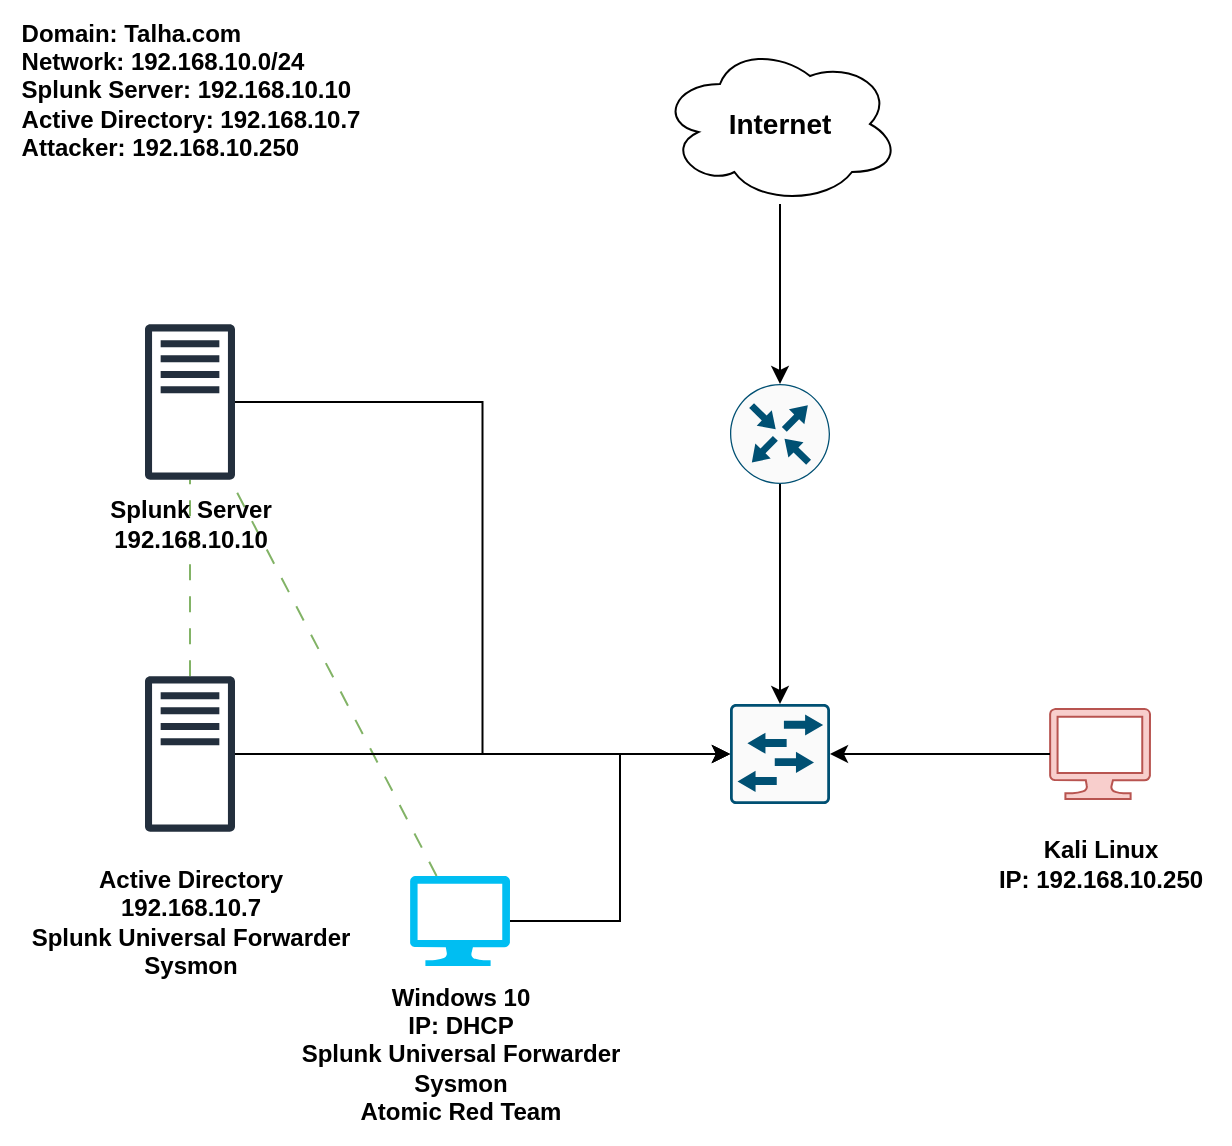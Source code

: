 <mxfile version="28.1.1">
  <diagram name="Page-1" id="SnqhIsRG0zqyrfoJ3xq2">
    <mxGraphModel dx="1123" dy="596" grid="1" gridSize="10" guides="1" tooltips="1" connect="1" arrows="1" fold="1" page="1" pageScale="1" pageWidth="850" pageHeight="1100" math="0" shadow="0">
      <root>
        <mxCell id="0" />
        <mxCell id="1" parent="0" />
        <mxCell id="RNnHc35-KHPNboXYd_CL-30" style="edgeStyle=orthogonalEdgeStyle;rounded=0;orthogonalLoop=1;jettySize=auto;html=1;dashed=1;dashPattern=8 8;fillColor=#d5e8d4;strokeColor=#82b366;endArrow=none;endFill=0;" edge="1" parent="1" source="RNnHc35-KHPNboXYd_CL-1" target="RNnHc35-KHPNboXYd_CL-2">
          <mxGeometry relative="1" as="geometry" />
        </mxCell>
        <mxCell id="RNnHc35-KHPNboXYd_CL-1" value="" style="sketch=0;outlineConnect=0;fontColor=#232F3E;gradientColor=none;fillColor=#232F3D;strokeColor=none;dashed=0;verticalLabelPosition=bottom;verticalAlign=top;align=center;html=1;fontSize=12;fontStyle=0;aspect=fixed;pointerEvents=1;shape=mxgraph.aws4.traditional_server;" vertex="1" parent="1">
          <mxGeometry x="107.5" y="376" width="45" height="78" as="geometry" />
        </mxCell>
        <mxCell id="RNnHc35-KHPNboXYd_CL-2" value="" style="sketch=0;outlineConnect=0;fontColor=#232F3E;gradientColor=none;fillColor=#232F3D;strokeColor=none;dashed=0;verticalLabelPosition=bottom;verticalAlign=top;align=center;html=1;fontSize=12;fontStyle=0;aspect=fixed;pointerEvents=1;shape=mxgraph.aws4.traditional_server;" vertex="1" parent="1">
          <mxGeometry x="107.5" y="200" width="45" height="78" as="geometry" />
        </mxCell>
        <mxCell id="RNnHc35-KHPNboXYd_CL-29" style="rounded=0;orthogonalLoop=1;jettySize=auto;html=1;dashed=1;dashPattern=8 8;endArrow=none;endFill=0;fillColor=#d5e8d4;strokeColor=#82b366;" edge="1" parent="1" source="RNnHc35-KHPNboXYd_CL-3" target="RNnHc35-KHPNboXYd_CL-2">
          <mxGeometry relative="1" as="geometry" />
        </mxCell>
        <mxCell id="RNnHc35-KHPNboXYd_CL-3" value="" style="verticalLabelPosition=bottom;html=1;verticalAlign=top;align=center;strokeColor=none;fillColor=#00BEF2;shape=mxgraph.azure.computer;pointerEvents=1;" vertex="1" parent="1">
          <mxGeometry x="240" y="476" width="50" height="45" as="geometry" />
        </mxCell>
        <mxCell id="RNnHc35-KHPNboXYd_CL-4" value="" style="verticalLabelPosition=bottom;html=1;verticalAlign=top;align=center;strokeColor=#b85450;fillColor=#f8cecc;shape=mxgraph.azure.computer;pointerEvents=1;" vertex="1" parent="1">
          <mxGeometry x="560" y="392.5" width="50" height="45" as="geometry" />
        </mxCell>
        <mxCell id="RNnHc35-KHPNboXYd_CL-5" value="" style="sketch=0;points=[[0.5,0,0],[1,0.5,0],[0.5,1,0],[0,0.5,0],[0.145,0.145,0],[0.856,0.145,0],[0.855,0.856,0],[0.145,0.855,0]];verticalLabelPosition=bottom;html=1;verticalAlign=top;aspect=fixed;align=center;pointerEvents=1;shape=mxgraph.cisco19.rect;prIcon=router;fillColor=#FAFAFA;strokeColor=#005073;" vertex="1" parent="1">
          <mxGeometry x="400" y="230" width="50" height="50" as="geometry" />
        </mxCell>
        <mxCell id="RNnHc35-KHPNboXYd_CL-6" value="" style="sketch=0;points=[[0.015,0.015,0],[0.985,0.015,0],[0.985,0.985,0],[0.015,0.985,0],[0.25,0,0],[0.5,0,0],[0.75,0,0],[1,0.25,0],[1,0.5,0],[1,0.75,0],[0.75,1,0],[0.5,1,0],[0.25,1,0],[0,0.75,0],[0,0.5,0],[0,0.25,0]];verticalLabelPosition=bottom;html=1;verticalAlign=top;aspect=fixed;align=center;pointerEvents=1;shape=mxgraph.cisco19.rect;prIcon=l2_switch;fillColor=#FAFAFA;strokeColor=#005073;" vertex="1" parent="1">
          <mxGeometry x="400" y="390" width="50" height="50" as="geometry" />
        </mxCell>
        <mxCell id="RNnHc35-KHPNboXYd_CL-7" value="&lt;font style=&quot;font-size: 14px;&quot;&gt;&lt;b&gt;Internet&lt;/b&gt;&lt;/font&gt;" style="ellipse;shape=cloud;whiteSpace=wrap;html=1;" vertex="1" parent="1">
          <mxGeometry x="365" y="60" width="120" height="80" as="geometry" />
        </mxCell>
        <mxCell id="RNnHc35-KHPNboXYd_CL-8" style="edgeStyle=orthogonalEdgeStyle;rounded=0;orthogonalLoop=1;jettySize=auto;html=1;entryX=0;entryY=0.5;entryDx=0;entryDy=0;entryPerimeter=0;" edge="1" parent="1" source="RNnHc35-KHPNboXYd_CL-3" target="RNnHc35-KHPNboXYd_CL-6">
          <mxGeometry relative="1" as="geometry" />
        </mxCell>
        <mxCell id="RNnHc35-KHPNboXYd_CL-9" style="edgeStyle=orthogonalEdgeStyle;rounded=0;orthogonalLoop=1;jettySize=auto;html=1;entryX=1;entryY=0.5;entryDx=0;entryDy=0;entryPerimeter=0;" edge="1" parent="1" source="RNnHc35-KHPNboXYd_CL-4" target="RNnHc35-KHPNboXYd_CL-6">
          <mxGeometry relative="1" as="geometry" />
        </mxCell>
        <mxCell id="RNnHc35-KHPNboXYd_CL-18" style="edgeStyle=orthogonalEdgeStyle;rounded=0;orthogonalLoop=1;jettySize=auto;html=1;entryX=0;entryY=0.5;entryDx=0;entryDy=0;entryPerimeter=0;" edge="1" parent="1" source="RNnHc35-KHPNboXYd_CL-2" target="RNnHc35-KHPNboXYd_CL-6">
          <mxGeometry relative="1" as="geometry" />
        </mxCell>
        <mxCell id="RNnHc35-KHPNboXYd_CL-19" style="edgeStyle=orthogonalEdgeStyle;rounded=0;orthogonalLoop=1;jettySize=auto;html=1;entryX=0;entryY=0.5;entryDx=0;entryDy=0;entryPerimeter=0;" edge="1" parent="1" source="RNnHc35-KHPNboXYd_CL-1" target="RNnHc35-KHPNboXYd_CL-6">
          <mxGeometry relative="1" as="geometry" />
        </mxCell>
        <mxCell id="RNnHc35-KHPNboXYd_CL-20" style="edgeStyle=orthogonalEdgeStyle;rounded=0;orthogonalLoop=1;jettySize=auto;html=1;entryX=0.5;entryY=0;entryDx=0;entryDy=0;entryPerimeter=0;" edge="1" parent="1" source="RNnHc35-KHPNboXYd_CL-5" target="RNnHc35-KHPNboXYd_CL-6">
          <mxGeometry relative="1" as="geometry" />
        </mxCell>
        <mxCell id="RNnHc35-KHPNboXYd_CL-21" style="edgeStyle=orthogonalEdgeStyle;rounded=0;orthogonalLoop=1;jettySize=auto;html=1;entryX=0.5;entryY=0;entryDx=0;entryDy=0;entryPerimeter=0;" edge="1" parent="1" source="RNnHc35-KHPNboXYd_CL-7" target="RNnHc35-KHPNboXYd_CL-5">
          <mxGeometry relative="1" as="geometry" />
        </mxCell>
        <mxCell id="RNnHc35-KHPNboXYd_CL-22" value="&lt;div style=&quot;text-align: justify;&quot;&gt;&lt;b style=&quot;background-color: transparent; color: light-dark(rgb(0, 0, 0), rgb(255, 255, 255));&quot;&gt;Domain: Talha.com&lt;/b&gt;&lt;/div&gt;&lt;div style=&quot;text-align: justify;&quot;&gt;&lt;b&gt;Network: 192.168.10.0/24&lt;/b&gt;&lt;/div&gt;&lt;div style=&quot;text-align: justify;&quot;&gt;&lt;b&gt;Splunk Server: 192.168.10.10&lt;/b&gt;&lt;/div&gt;&lt;div style=&quot;text-align: justify;&quot;&gt;&lt;b&gt;Active Directory: 192.168.10.7&lt;/b&gt;&lt;/div&gt;&lt;div style=&quot;text-align: justify;&quot;&gt;&lt;b&gt;Attacker: 192.168.10.250&lt;/b&gt;&lt;/div&gt;" style="text;html=1;align=center;verticalAlign=middle;resizable=0;points=[];autosize=1;strokeColor=none;fillColor=none;" vertex="1" parent="1">
          <mxGeometry x="35" y="38" width="190" height="90" as="geometry" />
        </mxCell>
        <mxCell id="RNnHc35-KHPNboXYd_CL-23" value="&lt;b&gt;Splunk Server&lt;/b&gt;&lt;div&gt;&lt;b&gt;192.168.10.10&lt;/b&gt;&lt;/div&gt;" style="text;html=1;align=center;verticalAlign=middle;resizable=0;points=[];autosize=1;strokeColor=none;fillColor=none;" vertex="1" parent="1">
          <mxGeometry x="80" y="280" width="100" height="40" as="geometry" />
        </mxCell>
        <mxCell id="RNnHc35-KHPNboXYd_CL-24" value="&lt;b&gt;Active Directory&lt;/b&gt;&lt;div&gt;&lt;b&gt;192.168.10.7&lt;/b&gt;&lt;/div&gt;&lt;div&gt;&lt;b&gt;Splunk Universal Forwarder&lt;/b&gt;&lt;/div&gt;&lt;div&gt;&lt;b&gt;Sysmon&lt;/b&gt;&lt;/div&gt;" style="text;html=1;align=center;verticalAlign=middle;resizable=0;points=[];autosize=1;strokeColor=none;fillColor=none;" vertex="1" parent="1">
          <mxGeometry x="40" y="463.5" width="180" height="70" as="geometry" />
        </mxCell>
        <mxCell id="RNnHc35-KHPNboXYd_CL-25" value="&lt;b&gt;Windows 10&lt;/b&gt;&lt;div&gt;&lt;b&gt;IP: DHCP&lt;/b&gt;&lt;/div&gt;&lt;div&gt;&lt;b&gt;Splunk Universal Forwarder&lt;/b&gt;&lt;/div&gt;&lt;div&gt;&lt;b&gt;Sysmon&lt;/b&gt;&lt;/div&gt;&lt;div&gt;&lt;b&gt;Atomic Red Team&lt;/b&gt;&lt;/div&gt;" style="text;html=1;align=center;verticalAlign=middle;resizable=0;points=[];autosize=1;strokeColor=none;fillColor=none;" vertex="1" parent="1">
          <mxGeometry x="175" y="520" width="180" height="90" as="geometry" />
        </mxCell>
        <mxCell id="RNnHc35-KHPNboXYd_CL-26" value="&lt;b&gt;Kali Linux&lt;/b&gt;&lt;div&gt;&lt;b&gt;IP: 192.168.10.250&lt;/b&gt;&lt;/div&gt;" style="text;html=1;align=center;verticalAlign=middle;resizable=0;points=[];autosize=1;strokeColor=none;fillColor=none;" vertex="1" parent="1">
          <mxGeometry x="520" y="450" width="130" height="40" as="geometry" />
        </mxCell>
      </root>
    </mxGraphModel>
  </diagram>
</mxfile>
